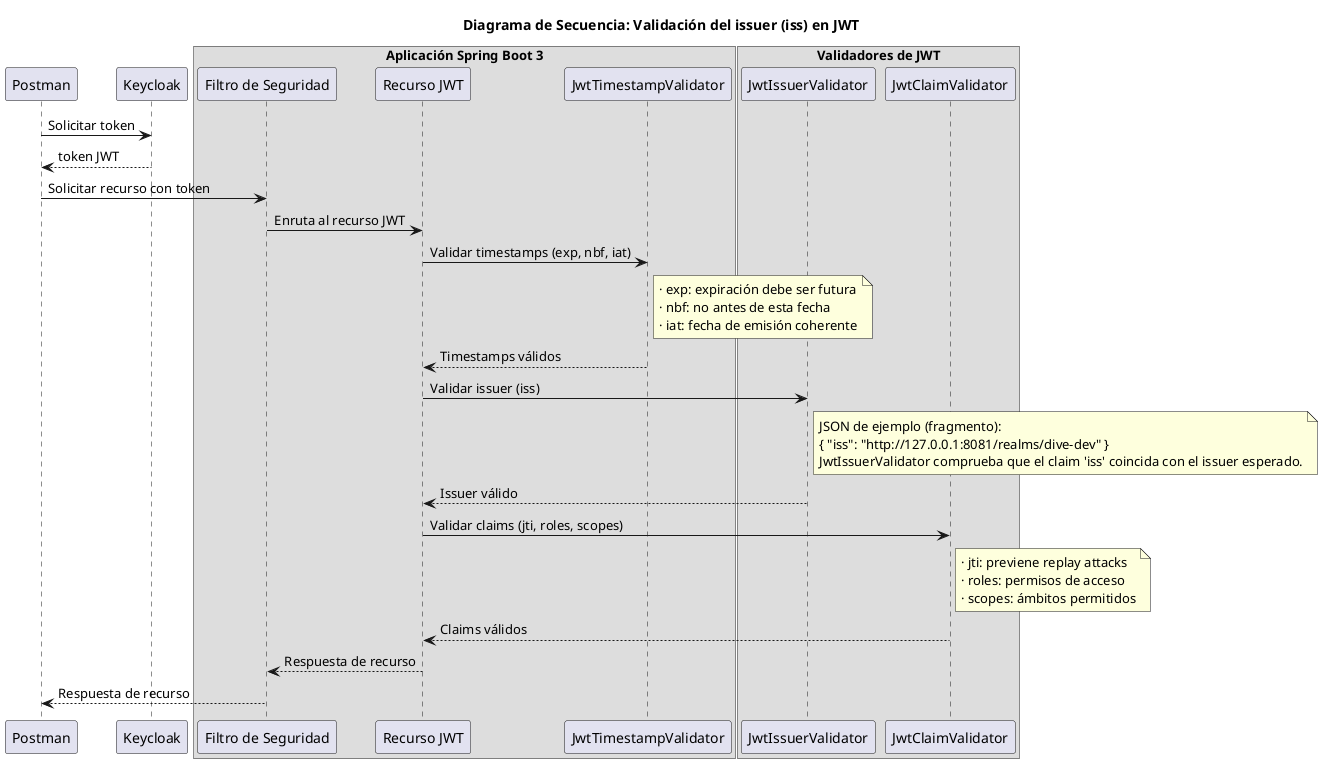 @startuml
' Diagrama centrado en la validación del claim "iss" de un JWT
title Diagrama de Secuencia: Validación del issuer (iss) en JWT

participant Postman
participant Keycloak

box "Aplicación Spring Boot 3"
  participant Filter             as "Filtro de Seguridad"
  participant JWTResource       as "Recurso JWT"
  participant TimestampValidator as "JwtTimestampValidator"
  box "Validadores de JWT"
    participant IssuerValidator  as "JwtIssuerValidator"
    participant ClaimValidator   as "JwtClaimValidator"
  end box
end box

' Paso 1: Obtención del token
Postman -> Keycloak                : Solicitar token
Keycloak --> Postman               : token JWT

' Paso 2: Petición al recurso protegido
Postman -> Filter                  : Solicitar recurso con token
Filter -> JWTResource              : Enruta al recurso JWT

' Paso 3: Validación de timestamps
JWTResource -> TimestampValidator  : Validar timestamps (exp, nbf, iat)
note right of TimestampValidator
  · exp: expiración debe ser futura
  · nbf: no antes de esta fecha
  · iat: fecha de emisión coherente
end note
TimestampValidator --> JWTResource : Timestamps válidos

' Paso 4: Validación de issuer (iss) destacado
JWTResource -> IssuerValidator     : Validar issuer (iss)
note right of IssuerValidator
  JSON de ejemplo (fragmento):
  { "iss": "http://127.0.0.1:8081/realms/dive-dev" }
  JwtIssuerValidator comprueba que el claim 'iss' coincida con el issuer esperado.
end note
IssuerValidator --> JWTResource    : Issuer válido

' Paso 5: Validación de claims adicionales
JWTResource -> ClaimValidator      : Validar claims (jti, roles, scopes)
note right of ClaimValidator
  · jti: previene replay attacks
  · roles: permisos de acceso
  · scopes: ámbitos permitidos
end note
ClaimValidator --> JWTResource      : Claims válidos

' Paso 6: Respuesta de recurso al cliente
JWTResource --> Filter             : Respuesta de recurso
Filter --> Postman                  : Respuesta de recurso
@enduml
